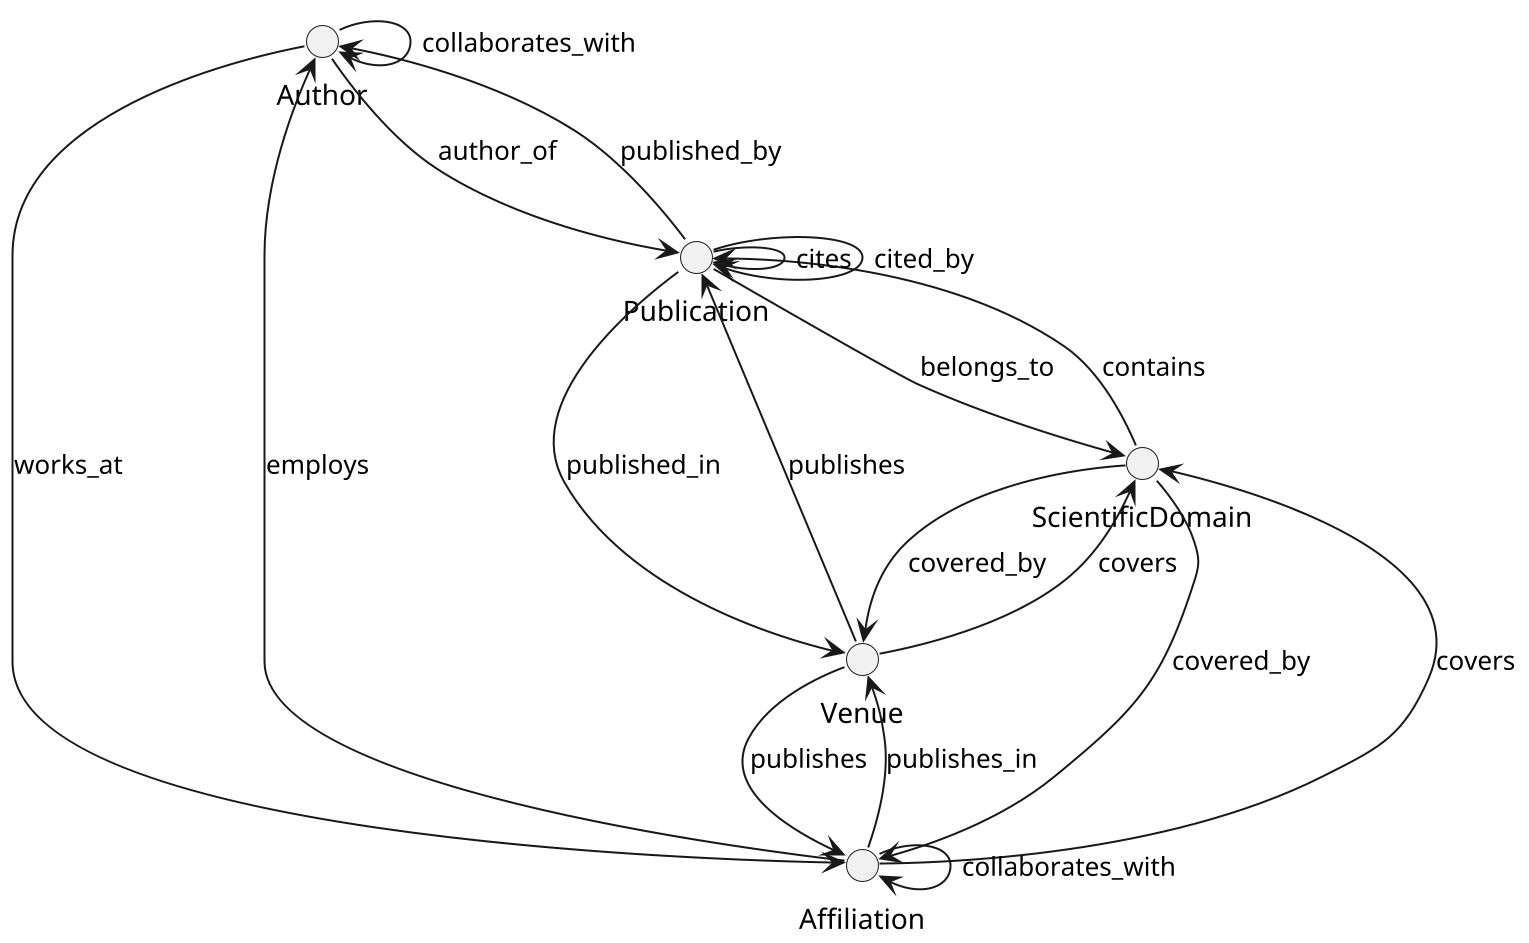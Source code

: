 @startuml Graph

scale 2

circle Publication
circle Author
circle Affiliation
circle Venue
circle ScientificDomain

Publication --> Author : published_by
Author --> Publication : author_of
Author -> Author : collaborates_with
Affiliation --> Author : employs
Author --> Affiliation : works_at
Publication --> Venue : published_in
Venue --> Publication : publishes
Venue --> ScientificDomain : covers
ScientificDomain --> Venue : covered_by
Publication --> ScientificDomain : belongs_to
ScientificDomain --> Publication : contains
Affiliation --> ScientificDomain : covers
ScientificDomain --> Affiliation : covered_by
Publication --> Publication : cites
Publication --> Publication : cited_by
Affiliation --> Venue : publishes_in
Venue --> Affiliation : publishes
Affiliation --> Affiliation : collaborates_with

@enduml